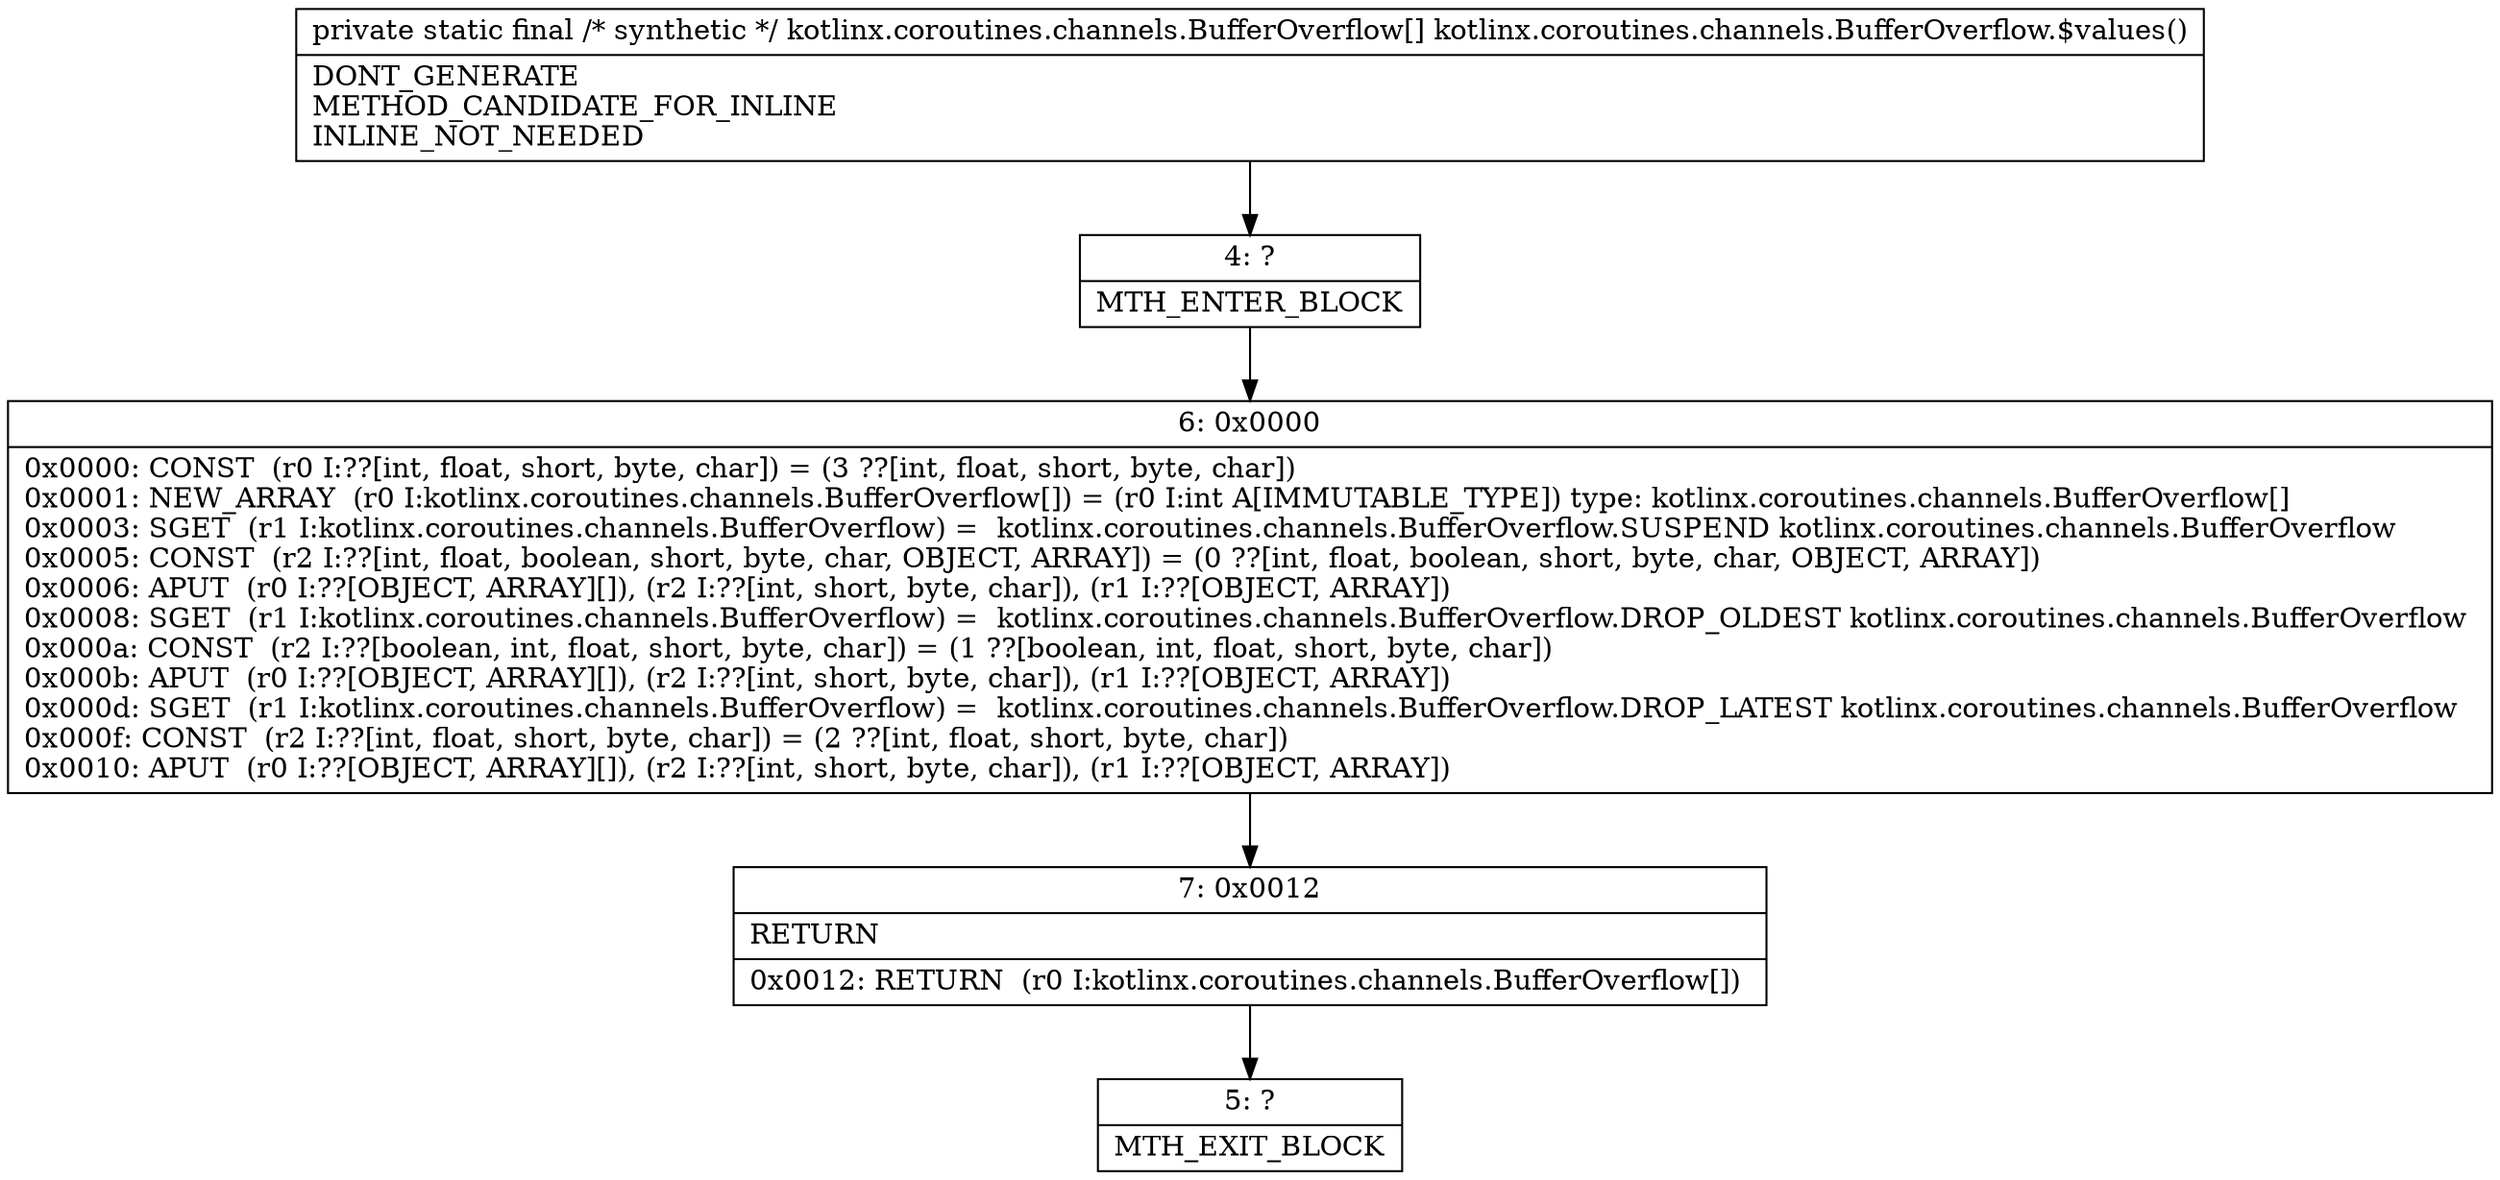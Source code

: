 digraph "CFG forkotlinx.coroutines.channels.BufferOverflow.$values()[Lkotlinx\/coroutines\/channels\/BufferOverflow;" {
Node_4 [shape=record,label="{4\:\ ?|MTH_ENTER_BLOCK\l}"];
Node_6 [shape=record,label="{6\:\ 0x0000|0x0000: CONST  (r0 I:??[int, float, short, byte, char]) = (3 ??[int, float, short, byte, char]) \l0x0001: NEW_ARRAY  (r0 I:kotlinx.coroutines.channels.BufferOverflow[]) = (r0 I:int A[IMMUTABLE_TYPE]) type: kotlinx.coroutines.channels.BufferOverflow[] \l0x0003: SGET  (r1 I:kotlinx.coroutines.channels.BufferOverflow) =  kotlinx.coroutines.channels.BufferOverflow.SUSPEND kotlinx.coroutines.channels.BufferOverflow \l0x0005: CONST  (r2 I:??[int, float, boolean, short, byte, char, OBJECT, ARRAY]) = (0 ??[int, float, boolean, short, byte, char, OBJECT, ARRAY]) \l0x0006: APUT  (r0 I:??[OBJECT, ARRAY][]), (r2 I:??[int, short, byte, char]), (r1 I:??[OBJECT, ARRAY]) \l0x0008: SGET  (r1 I:kotlinx.coroutines.channels.BufferOverflow) =  kotlinx.coroutines.channels.BufferOverflow.DROP_OLDEST kotlinx.coroutines.channels.BufferOverflow \l0x000a: CONST  (r2 I:??[boolean, int, float, short, byte, char]) = (1 ??[boolean, int, float, short, byte, char]) \l0x000b: APUT  (r0 I:??[OBJECT, ARRAY][]), (r2 I:??[int, short, byte, char]), (r1 I:??[OBJECT, ARRAY]) \l0x000d: SGET  (r1 I:kotlinx.coroutines.channels.BufferOverflow) =  kotlinx.coroutines.channels.BufferOverflow.DROP_LATEST kotlinx.coroutines.channels.BufferOverflow \l0x000f: CONST  (r2 I:??[int, float, short, byte, char]) = (2 ??[int, float, short, byte, char]) \l0x0010: APUT  (r0 I:??[OBJECT, ARRAY][]), (r2 I:??[int, short, byte, char]), (r1 I:??[OBJECT, ARRAY]) \l}"];
Node_7 [shape=record,label="{7\:\ 0x0012|RETURN\l|0x0012: RETURN  (r0 I:kotlinx.coroutines.channels.BufferOverflow[]) \l}"];
Node_5 [shape=record,label="{5\:\ ?|MTH_EXIT_BLOCK\l}"];
MethodNode[shape=record,label="{private static final \/* synthetic *\/ kotlinx.coroutines.channels.BufferOverflow[] kotlinx.coroutines.channels.BufferOverflow.$values()  | DONT_GENERATE\lMETHOD_CANDIDATE_FOR_INLINE\lINLINE_NOT_NEEDED\l}"];
MethodNode -> Node_4;Node_4 -> Node_6;
Node_6 -> Node_7;
Node_7 -> Node_5;
}

